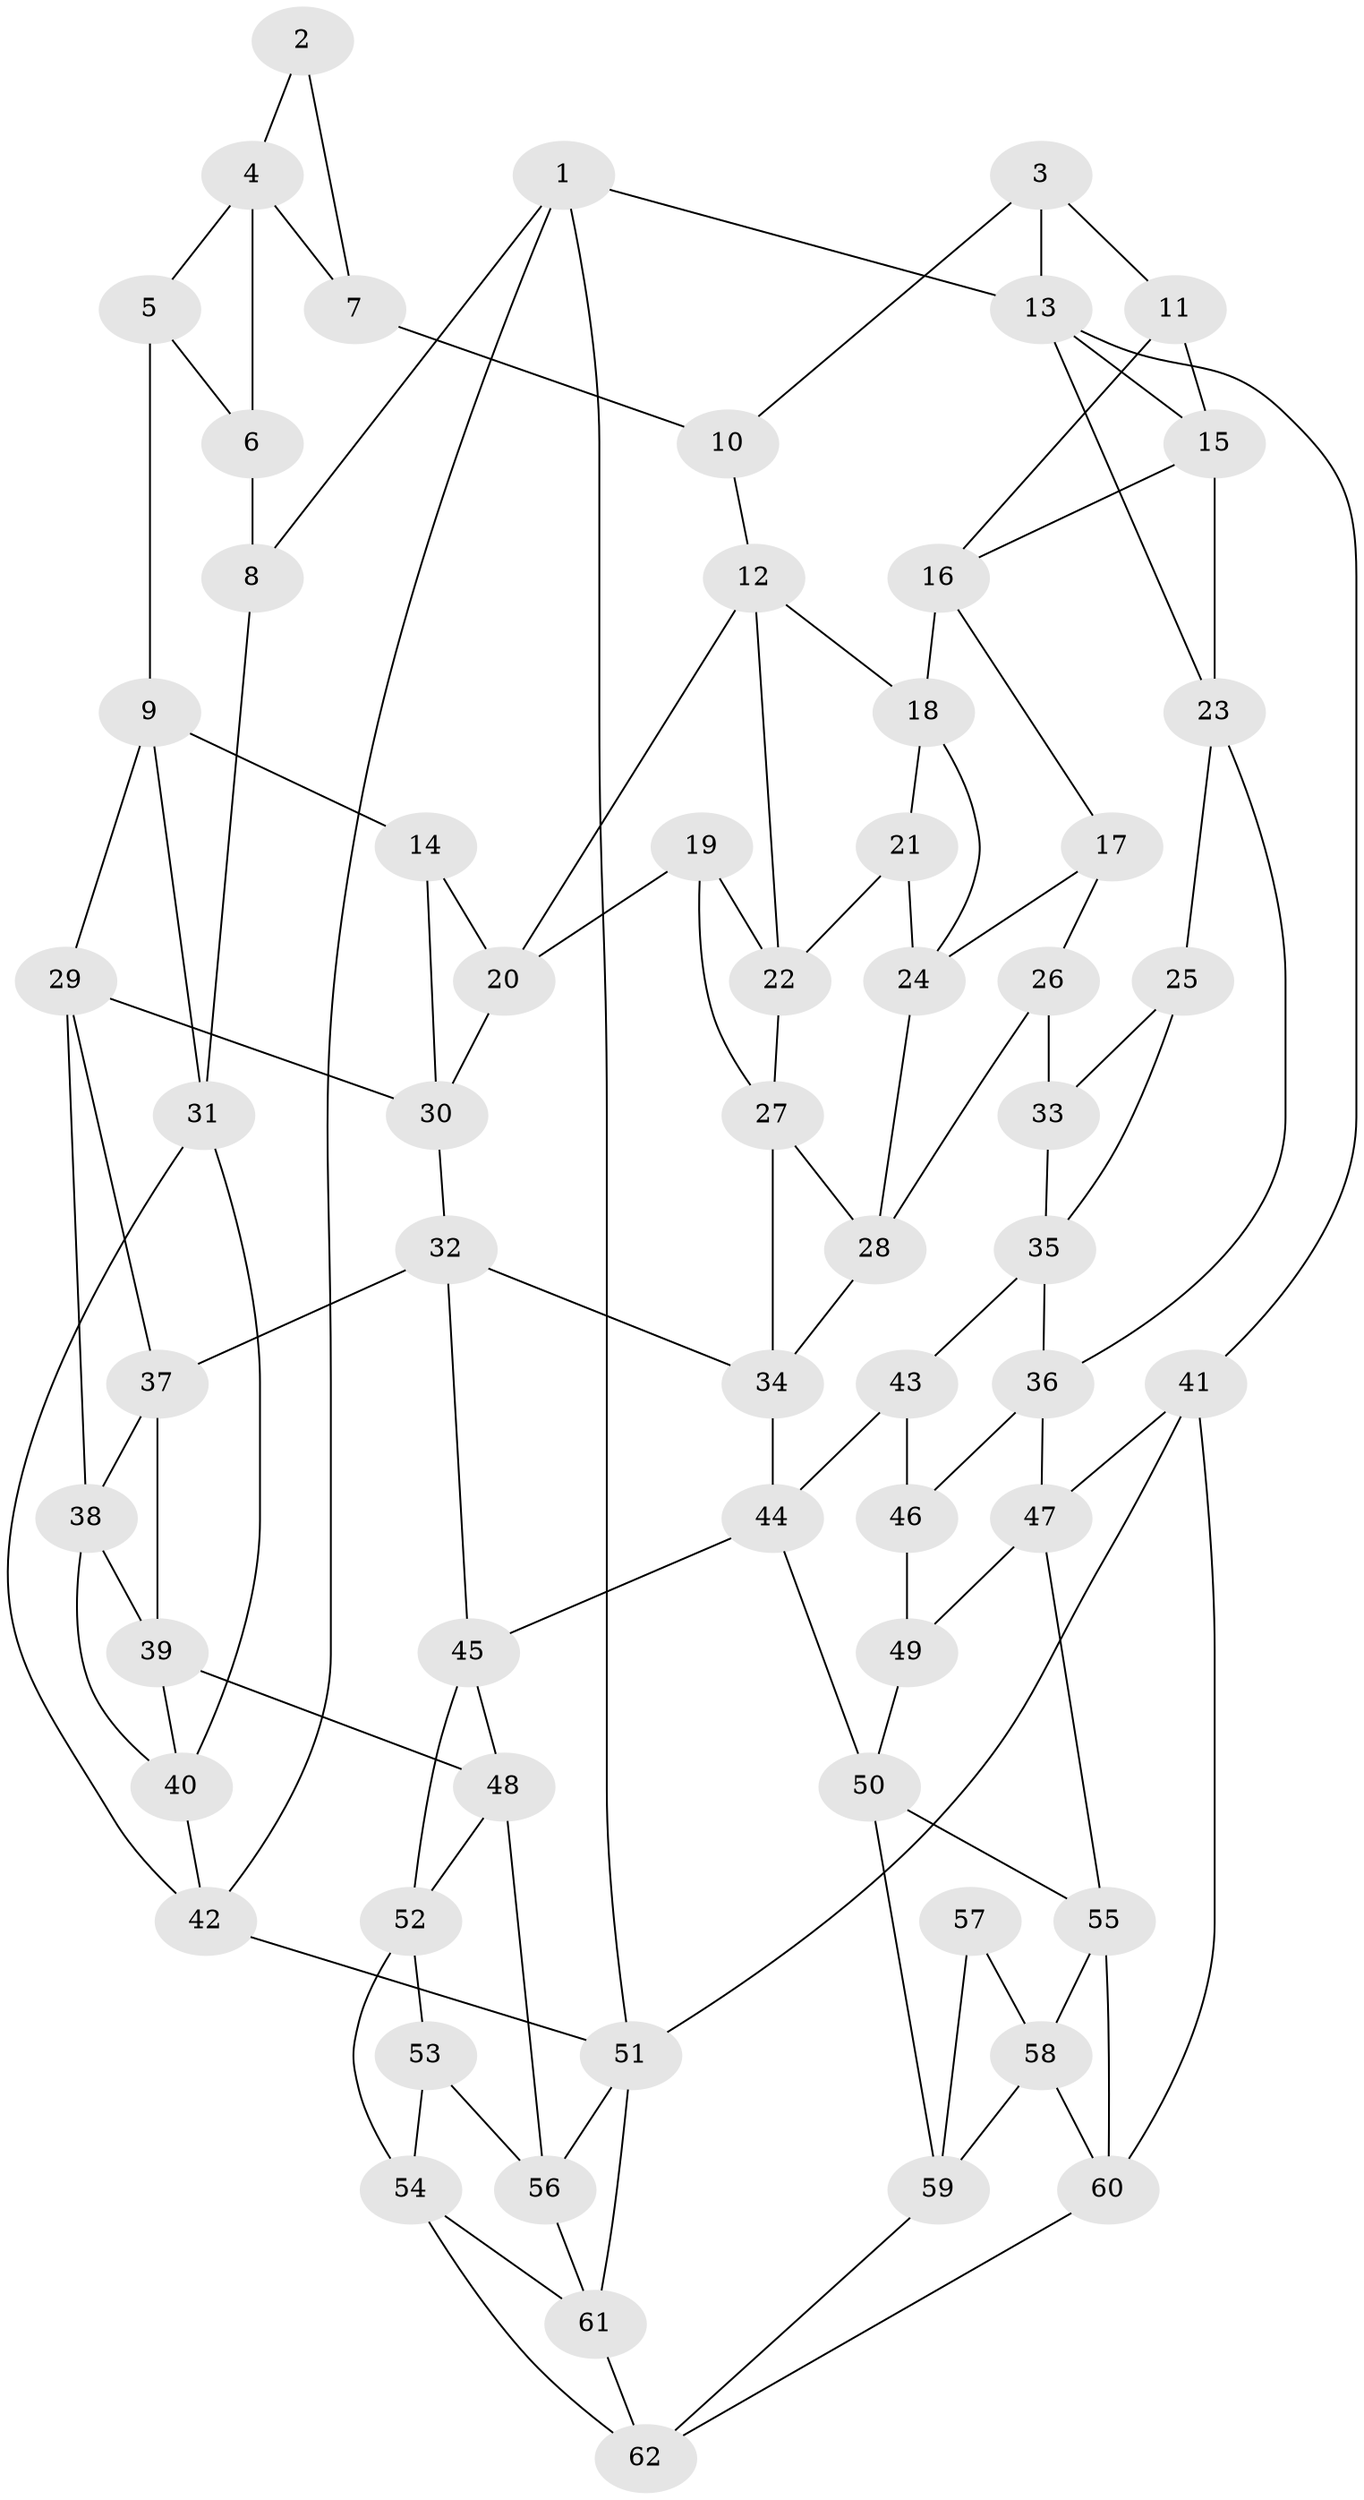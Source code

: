 // original degree distribution, {3: 0.016129032258064516, 6: 0.24193548387096775, 4: 0.25806451612903225, 5: 0.4838709677419355}
// Generated by graph-tools (version 1.1) at 2025/03/03/09/25 03:03:20]
// undirected, 62 vertices, 114 edges
graph export_dot {
graph [start="1"]
  node [color=gray90,style=filled];
  1;
  2;
  3;
  4;
  5;
  6;
  7;
  8;
  9;
  10;
  11;
  12;
  13;
  14;
  15;
  16;
  17;
  18;
  19;
  20;
  21;
  22;
  23;
  24;
  25;
  26;
  27;
  28;
  29;
  30;
  31;
  32;
  33;
  34;
  35;
  36;
  37;
  38;
  39;
  40;
  41;
  42;
  43;
  44;
  45;
  46;
  47;
  48;
  49;
  50;
  51;
  52;
  53;
  54;
  55;
  56;
  57;
  58;
  59;
  60;
  61;
  62;
  1 -- 8 [weight=1.0];
  1 -- 13 [weight=1.0];
  1 -- 42 [weight=1.0];
  1 -- 51 [weight=1.0];
  2 -- 4 [weight=1.0];
  2 -- 7 [weight=1.0];
  3 -- 10 [weight=1.0];
  3 -- 11 [weight=1.0];
  3 -- 13 [weight=1.0];
  4 -- 5 [weight=1.0];
  4 -- 6 [weight=1.0];
  4 -- 7 [weight=1.0];
  5 -- 6 [weight=1.0];
  5 -- 9 [weight=1.0];
  6 -- 8 [weight=2.0];
  7 -- 10 [weight=2.0];
  8 -- 31 [weight=1.0];
  9 -- 14 [weight=1.0];
  9 -- 29 [weight=1.0];
  9 -- 31 [weight=1.0];
  10 -- 12 [weight=1.0];
  11 -- 15 [weight=1.0];
  11 -- 16 [weight=1.0];
  12 -- 18 [weight=1.0];
  12 -- 20 [weight=1.0];
  12 -- 22 [weight=1.0];
  13 -- 15 [weight=1.0];
  13 -- 23 [weight=1.0];
  13 -- 41 [weight=1.0];
  14 -- 20 [weight=1.0];
  14 -- 30 [weight=1.0];
  15 -- 16 [weight=1.0];
  15 -- 23 [weight=1.0];
  16 -- 17 [weight=1.0];
  16 -- 18 [weight=1.0];
  17 -- 24 [weight=1.0];
  17 -- 26 [weight=1.0];
  18 -- 21 [weight=1.0];
  18 -- 24 [weight=1.0];
  19 -- 20 [weight=1.0];
  19 -- 22 [weight=1.0];
  19 -- 27 [weight=1.0];
  20 -- 30 [weight=1.0];
  21 -- 22 [weight=1.0];
  21 -- 24 [weight=1.0];
  22 -- 27 [weight=1.0];
  23 -- 25 [weight=1.0];
  23 -- 36 [weight=1.0];
  24 -- 28 [weight=1.0];
  25 -- 33 [weight=1.0];
  25 -- 35 [weight=1.0];
  26 -- 28 [weight=1.0];
  26 -- 33 [weight=2.0];
  27 -- 28 [weight=1.0];
  27 -- 34 [weight=1.0];
  28 -- 34 [weight=1.0];
  29 -- 30 [weight=1.0];
  29 -- 37 [weight=1.0];
  29 -- 38 [weight=1.0];
  30 -- 32 [weight=1.0];
  31 -- 40 [weight=1.0];
  31 -- 42 [weight=1.0];
  32 -- 34 [weight=1.0];
  32 -- 37 [weight=1.0];
  32 -- 45 [weight=1.0];
  33 -- 35 [weight=1.0];
  34 -- 44 [weight=1.0];
  35 -- 36 [weight=1.0];
  35 -- 43 [weight=1.0];
  36 -- 46 [weight=1.0];
  36 -- 47 [weight=1.0];
  37 -- 38 [weight=1.0];
  37 -- 39 [weight=1.0];
  38 -- 39 [weight=1.0];
  38 -- 40 [weight=1.0];
  39 -- 40 [weight=1.0];
  39 -- 48 [weight=1.0];
  40 -- 42 [weight=1.0];
  41 -- 47 [weight=1.0];
  41 -- 51 [weight=1.0];
  41 -- 60 [weight=1.0];
  42 -- 51 [weight=1.0];
  43 -- 44 [weight=1.0];
  43 -- 46 [weight=1.0];
  44 -- 45 [weight=1.0];
  44 -- 50 [weight=1.0];
  45 -- 48 [weight=1.0];
  45 -- 52 [weight=1.0];
  46 -- 49 [weight=2.0];
  47 -- 49 [weight=1.0];
  47 -- 55 [weight=1.0];
  48 -- 52 [weight=1.0];
  48 -- 56 [weight=1.0];
  49 -- 50 [weight=1.0];
  50 -- 55 [weight=1.0];
  50 -- 59 [weight=1.0];
  51 -- 56 [weight=1.0];
  51 -- 61 [weight=1.0];
  52 -- 53 [weight=1.0];
  52 -- 54 [weight=1.0];
  53 -- 54 [weight=1.0];
  53 -- 56 [weight=1.0];
  54 -- 61 [weight=1.0];
  54 -- 62 [weight=1.0];
  55 -- 58 [weight=1.0];
  55 -- 60 [weight=1.0];
  56 -- 61 [weight=1.0];
  57 -- 58 [weight=1.0];
  57 -- 59 [weight=3.0];
  58 -- 59 [weight=1.0];
  58 -- 60 [weight=1.0];
  59 -- 62 [weight=1.0];
  60 -- 62 [weight=1.0];
  61 -- 62 [weight=1.0];
}
